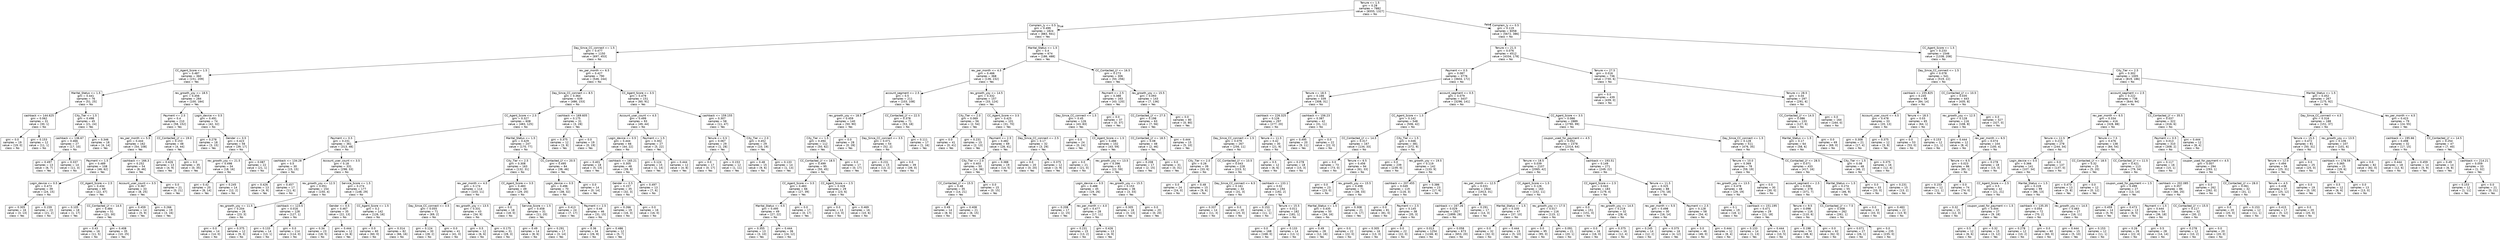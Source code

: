 digraph Tree {
node [shape=box, fontname="helvetica"] ;
edge [fontname="helvetica"] ;
0 [label="Tenure <= 1.5\ngini = 0.28\nsamples = 7882\nvalue = [6555, 1327]\nclass = No"] ;
1 [label="Complain_ly <= 0.5\ngini = 0.499\nsamples = 1824\nvalue = [883, 941]\nclass = Yes"] ;
0 -> 1 [labeldistance=2.5, labelangle=45, headlabel="True"] ;
2 [label="Day_Since_CC_connect <= 1.5\ngini = 0.477\nsamples = 1150\nvalue = [697, 453]\nclass = No"] ;
1 -> 2 ;
3 [label="CC_Agent_Score <= 1.5\ngini = 0.487\nsamples = 360\nvalue = [151, 209]\nclass = Yes"] ;
2 -> 3 ;
4 [label="Marital_Status <= 1.5\ngini = 0.441\nsamples = 76\nvalue = [51, 25]\nclass = No"] ;
3 -> 4 ;
5 [label="cashback <= 144.625\ngini = 0.062\nsamples = 31\nvalue = [30, 1]\nclass = No"] ;
4 -> 5 ;
6 [label="gini = 0.0\nsamples = 19\nvalue = [19, 0]\nclass = No"] ;
5 -> 6 ;
7 [label="gini = 0.153\nsamples = 12\nvalue = [11, 1]\nclass = No"] ;
5 -> 7 ;
8 [label="City_Tier <= 1.5\ngini = 0.498\nsamples = 45\nvalue = [21, 24]\nclass = Yes"] ;
4 -> 8 ;
9 [label="cashback <= 136.67\ngini = 0.466\nsamples = 27\nvalue = [17, 10]\nclass = No"] ;
8 -> 9 ;
10 [label="gini = 0.497\nsamples = 13\nvalue = [6, 7]\nclass = Yes"] ;
9 -> 10 ;
11 [label="gini = 0.337\nsamples = 14\nvalue = [11, 3]\nclass = No"] ;
9 -> 11 ;
12 [label="gini = 0.346\nsamples = 18\nvalue = [4, 14]\nclass = Yes"] ;
8 -> 12 ;
13 [label="rev_growth_yoy <= 18.5\ngini = 0.456\nsamples = 284\nvalue = [100, 184]\nclass = Yes"] ;
3 -> 13 ;
14 [label="Payment <= 2.5\ngini = 0.4\nsamples = 210\nvalue = [58, 152]\nclass = Yes"] ;
13 -> 14 ;
15 [label="rev_per_month <= 5.5\ngini = 0.444\nsamples = 162\nvalue = [54, 108]\nclass = Yes"] ;
14 -> 15 ;
16 [label="Payment <= 1.5\ngini = 0.489\nsamples = 108\nvalue = [46, 62]\nclass = Yes"] ;
15 -> 16 ;
17 [label="Login_device <= 0.5\ngini = 0.473\nsamples = 39\nvalue = [24, 15]\nclass = No"] ;
16 -> 17 ;
18 [label="gini = 0.305\nsamples = 16\nvalue = [3, 13]\nclass = Yes"] ;
17 -> 18 ;
19 [label="gini = 0.159\nsamples = 23\nvalue = [21, 2]\nclass = No"] ;
17 -> 19 ;
20 [label="CC_Agent_Score <= 2.5\ngini = 0.434\nsamples = 69\nvalue = [22, 47]\nclass = Yes"] ;
16 -> 20 ;
21 [label="gini = 0.105\nsamples = 18\nvalue = [1, 17]\nclass = Yes"] ;
20 -> 21 ;
22 [label="CC_Contacted_LY <= 14.5\ngini = 0.484\nsamples = 51\nvalue = [21, 30]\nclass = Yes"] ;
20 -> 22 ;
23 [label="gini = 0.43\nsamples = 16\nvalue = [11, 5]\nclass = No"] ;
22 -> 23 ;
24 [label="gini = 0.408\nsamples = 35\nvalue = [10, 25]\nclass = Yes"] ;
22 -> 24 ;
25 [label="cashback <= 166.3\ngini = 0.252\nsamples = 54\nvalue = [8, 46]\nclass = Yes"] ;
15 -> 25 ;
26 [label="Account_user_count <= 3.5\ngini = 0.367\nsamples = 33\nvalue = [8, 25]\nclass = Yes"] ;
25 -> 26 ;
27 [label="gini = 0.459\nsamples = 14\nvalue = [5, 9]\nclass = Yes"] ;
26 -> 27 ;
28 [label="gini = 0.266\nsamples = 19\nvalue = [3, 16]\nclass = Yes"] ;
26 -> 28 ;
29 [label="gini = 0.0\nsamples = 21\nvalue = [0, 21]\nclass = Yes"] ;
25 -> 29 ;
30 [label="CC_Contacted_LY <= 19.0\ngini = 0.153\nsamples = 48\nvalue = [4, 44]\nclass = Yes"] ;
14 -> 30 ;
31 [label="gini = 0.426\nsamples = 13\nvalue = [4, 9]\nclass = Yes"] ;
30 -> 31 ;
32 [label="gini = 0.0\nsamples = 35\nvalue = [0, 35]\nclass = Yes"] ;
30 -> 32 ;
33 [label="Login_device <= 0.5\ngini = 0.491\nsamples = 74\nvalue = [42, 32]\nclass = No"] ;
13 -> 33 ;
34 [label="gini = 0.278\nsamples = 18\nvalue = [3, 15]\nclass = Yes"] ;
33 -> 34 ;
35 [label="Gender <= 0.5\ngini = 0.423\nsamples = 56\nvalue = [39, 17]\nclass = No"] ;
33 -> 35 ;
36 [label="rev_growth_yoy <= 21.5\ngini = 0.498\nsamples = 34\nvalue = [18, 16]\nclass = No"] ;
35 -> 36 ;
37 [label="gini = 0.42\nsamples = 20\nvalue = [6, 14]\nclass = Yes"] ;
36 -> 37 ;
38 [label="gini = 0.245\nsamples = 14\nvalue = [12, 2]\nclass = No"] ;
36 -> 38 ;
39 [label="gini = 0.087\nsamples = 22\nvalue = [21, 1]\nclass = No"] ;
35 -> 39 ;
40 [label="rev_per_month <= 6.5\ngini = 0.427\nsamples = 790\nvalue = [546, 244]\nclass = No"] ;
2 -> 40 ;
41 [label="Day_Since_CC_connect <= 8.5\ngini = 0.364\nsamples = 639\nvalue = [486, 153]\nclass = No"] ;
40 -> 41 ;
42 [label="CC_Agent_Score <= 2.5\ngini = 0.327\nsamples = 608\nvalue = [483, 125]\nclass = No"] ;
41 -> 42 ;
43 [label="Payment <= 0.5\ngini = 0.231\nsamples = 361\nvalue = [313, 48]\nclass = No"] ;
42 -> 43 ;
44 [label="cashback <= 134.28\ngini = 0.5\nsamples = 30\nvalue = [15, 15]\nclass = No"] ;
43 -> 44 ;
45 [label="gini = 0.426\nsamples = 13\nvalue = [4, 9]\nclass = Yes"] ;
44 -> 45 ;
46 [label="gini = 0.457\nsamples = 17\nvalue = [11, 6]\nclass = No"] ;
44 -> 46 ;
47 [label="Account_user_count <= 3.5\ngini = 0.18\nsamples = 331\nvalue = [298, 33]\nclass = No"] ;
43 -> 47 ;
48 [label="rev_growth_yoy <= 12.5\ngini = 0.051\nsamples = 154\nvalue = [150, 4]\nclass = No"] ;
47 -> 48 ;
49 [label="rev_growth_yoy <= 11.5\ngini = 0.204\nsamples = 26\nvalue = [23, 3]\nclass = No"] ;
48 -> 49 ;
50 [label="gini = 0.0\nsamples = 14\nvalue = [14, 0]\nclass = No"] ;
49 -> 50 ;
51 [label="gini = 0.375\nsamples = 12\nvalue = [9, 3]\nclass = No"] ;
49 -> 51 ;
52 [label="cashback <= 123.5\ngini = 0.016\nsamples = 128\nvalue = [127, 1]\nclass = No"] ;
48 -> 52 ;
53 [label="gini = 0.133\nsamples = 14\nvalue = [13, 1]\nclass = No"] ;
52 -> 53 ;
54 [label="gini = 0.0\nsamples = 114\nvalue = [114, 0]\nclass = No"] ;
52 -> 54 ;
55 [label="Service_Score <= 1.5\ngini = 0.274\nsamples = 177\nvalue = [148, 29]\nclass = No"] ;
47 -> 55 ;
56 [label="Gender <= 0.5\ngini = 0.467\nsamples = 35\nvalue = [22, 13]\nclass = No"] ;
55 -> 56 ;
57 [label="gini = 0.34\nsamples = 23\nvalue = [18, 5]\nclass = No"] ;
56 -> 57 ;
58 [label="gini = 0.444\nsamples = 12\nvalue = [4, 8]\nclass = Yes"] ;
56 -> 58 ;
59 [label="CC_Agent_Score <= 1.5\ngini = 0.2\nsamples = 142\nvalue = [126, 16]\nclass = No"] ;
55 -> 59 ;
60 [label="gini = 0.0\nsamples = 60\nvalue = [60, 0]\nclass = No"] ;
59 -> 60 ;
61 [label="gini = 0.314\nsamples = 82\nvalue = [66, 16]\nclass = No"] ;
59 -> 61 ;
62 [label="Marital_Status <= 1.5\ngini = 0.429\nsamples = 247\nvalue = [170, 77]\nclass = No"] ;
42 -> 62 ;
63 [label="City_Tier <= 2.5\ngini = 0.308\nsamples = 163\nvalue = [132, 31]\nclass = No"] ;
62 -> 63 ;
64 [label="rev_per_month <= 4.5\ngini = 0.174\nsamples = 114\nvalue = [103, 11]\nclass = No"] ;
63 -> 64 ;
65 [label="Day_Since_CC_connect <= 3.5\ngini = 0.055\nsamples = 71\nvalue = [69, 2]\nclass = No"] ;
64 -> 65 ;
66 [label="gini = 0.124\nsamples = 30\nvalue = [28, 2]\nclass = No"] ;
65 -> 66 ;
67 [label="gini = 0.0\nsamples = 41\nvalue = [41, 0]\nclass = No"] ;
65 -> 67 ;
68 [label="rev_growth_yoy <= 13.5\ngini = 0.331\nsamples = 43\nvalue = [34, 9]\nclass = No"] ;
64 -> 68 ;
69 [label="gini = 0.5\nsamples = 12\nvalue = [6, 6]\nclass = No"] ;
68 -> 69 ;
70 [label="gini = 0.175\nsamples = 31\nvalue = [28, 3]\nclass = No"] ;
68 -> 70 ;
71 [label="CC_Agent_Score <= 3.5\ngini = 0.483\nsamples = 49\nvalue = [29, 20]\nclass = No"] ;
63 -> 71 ;
72 [label="gini = 0.0\nsamples = 18\nvalue = [18, 0]\nclass = No"] ;
71 -> 72 ;
73 [label="Service_Score <= 1.5\ngini = 0.458\nsamples = 31\nvalue = [11, 20]\nclass = Yes"] ;
71 -> 73 ;
74 [label="gini = 0.49\nsamples = 14\nvalue = [8, 6]\nclass = No"] ;
73 -> 74 ;
75 [label="gini = 0.291\nsamples = 17\nvalue = [3, 14]\nclass = Yes"] ;
73 -> 75 ;
76 [label="CC_Contacted_LY <= 20.5\ngini = 0.495\nsamples = 84\nvalue = [38, 46]\nclass = Yes"] ;
62 -> 76 ;
77 [label="Login_device <= 0.5\ngini = 0.496\nsamples = 70\nvalue = [38, 32]\nclass = No"] ;
76 -> 77 ;
78 [label="gini = 0.413\nsamples = 24\nvalue = [7, 17]\nclass = Yes"] ;
77 -> 78 ;
79 [label="Payment <= 2.5\ngini = 0.44\nsamples = 46\nvalue = [31, 15]\nclass = No"] ;
77 -> 79 ;
80 [label="gini = 0.36\nsamples = 34\nvalue = [26, 8]\nclass = No"] ;
79 -> 80 ;
81 [label="gini = 0.486\nsamples = 12\nvalue = [5, 7]\nclass = Yes"] ;
79 -> 81 ;
82 [label="gini = 0.0\nsamples = 14\nvalue = [0, 14]\nclass = Yes"] ;
76 -> 82 ;
83 [label="cashback <= 169.605\ngini = 0.175\nsamples = 31\nvalue = [3, 28]\nclass = Yes"] ;
41 -> 83 ;
84 [label="gini = 0.375\nsamples = 12\nvalue = [3, 9]\nclass = Yes"] ;
83 -> 84 ;
85 [label="gini = 0.0\nsamples = 19\nvalue = [0, 19]\nclass = Yes"] ;
83 -> 85 ;
86 [label="CC_Agent_Score <= 3.5\ngini = 0.479\nsamples = 151\nvalue = [60, 91]\nclass = Yes"] ;
40 -> 86 ;
87 [label="Account_user_count <= 4.5\ngini = 0.499\nsamples = 93\nvalue = [49, 44]\nclass = No"] ;
86 -> 87 ;
88 [label="Login_device <= 0.5\ngini = 0.444\nsamples = 66\nvalue = [44, 22]\nclass = No"] ;
87 -> 88 ;
89 [label="gini = 0.401\nsamples = 18\nvalue = [5, 13]\nclass = Yes"] ;
88 -> 89 ;
90 [label="cashback <= 165.21\ngini = 0.305\nsamples = 48\nvalue = [39, 9]\nclass = No"] ;
88 -> 90 ;
91 [label="Gender <= 0.5\ngini = 0.157\nsamples = 35\nvalue = [32, 3]\nclass = No"] ;
90 -> 91 ;
92 [label="gini = 0.266\nsamples = 19\nvalue = [16, 3]\nclass = No"] ;
91 -> 92 ;
93 [label="gini = 0.0\nsamples = 16\nvalue = [16, 0]\nclass = No"] ;
91 -> 93 ;
94 [label="gini = 0.497\nsamples = 13\nvalue = [7, 6]\nclass = No"] ;
90 -> 94 ;
95 [label="Payment <= 1.5\ngini = 0.302\nsamples = 27\nvalue = [5, 22]\nclass = Yes"] ;
87 -> 95 ;
96 [label="gini = 0.124\nsamples = 15\nvalue = [1, 14]\nclass = Yes"] ;
95 -> 96 ;
97 [label="gini = 0.444\nsamples = 12\nvalue = [4, 8]\nclass = Yes"] ;
95 -> 97 ;
98 [label="cashback <= 159.155\ngini = 0.307\nsamples = 58\nvalue = [11, 47]\nclass = Yes"] ;
86 -> 98 ;
99 [label="Tenure <= 0.5\ngini = 0.067\nsamples = 29\nvalue = [1, 28]\nclass = Yes"] ;
98 -> 99 ;
100 [label="gini = 0.0\nsamples = 17\nvalue = [0, 17]\nclass = Yes"] ;
99 -> 100 ;
101 [label="gini = 0.153\nsamples = 12\nvalue = [1, 11]\nclass = Yes"] ;
99 -> 101 ;
102 [label="City_Tier <= 2.0\ngini = 0.452\nsamples = 29\nvalue = [10, 19]\nclass = Yes"] ;
98 -> 102 ;
103 [label="gini = 0.48\nsamples = 15\nvalue = [9, 6]\nclass = No"] ;
102 -> 103 ;
104 [label="gini = 0.133\nsamples = 14\nvalue = [1, 13]\nclass = Yes"] ;
102 -> 104 ;
105 [label="Marital_Status <= 1.5\ngini = 0.4\nsamples = 674\nvalue = [186, 488]\nclass = Yes"] ;
1 -> 105 ;
106 [label="rev_per_month <= 4.5\ngini = 0.466\nsamples = 368\nvalue = [136, 232]\nclass = Yes"] ;
105 -> 106 ;
107 [label="account_segment <= 2.5\ngini = 0.5\nsamples = 211\nvalue = [103, 108]\nclass = Yes"] ;
106 -> 107 ;
108 [label="rev_growth_yoy <= 18.5\ngini = 0.459\nsamples = 140\nvalue = [50, 90]\nclass = Yes"] ;
107 -> 108 ;
109 [label="City_Tier <= 1.5\ngini = 0.494\nsamples = 112\nvalue = [50, 62]\nclass = Yes"] ;
108 -> 109 ;
110 [label="CC_Contacted_LY <= 18.5\ngini = 0.499\nsamples = 95\nvalue = [50, 45]\nclass = No"] ;
109 -> 110 ;
111 [label="CC_Agent_Score <= 3.5\ngini = 0.483\nsamples = 66\nvalue = [27, 39]\nclass = Yes"] ;
110 -> 111 ;
112 [label="Marital_Status <= 0.5\ngini = 0.495\nsamples = 49\nvalue = [27, 22]\nclass = No"] ;
111 -> 112 ;
113 [label="gini = 0.355\nsamples = 13\nvalue = [3, 10]\nclass = Yes"] ;
112 -> 113 ;
114 [label="gini = 0.444\nsamples = 36\nvalue = [24, 12]\nclass = No"] ;
112 -> 114 ;
115 [label="gini = 0.0\nsamples = 17\nvalue = [0, 17]\nclass = Yes"] ;
111 -> 115 ;
116 [label="CC_Agent_Score <= 2.5\ngini = 0.328\nsamples = 29\nvalue = [23, 6]\nclass = No"] ;
110 -> 116 ;
117 [label="gini = 0.0\nsamples = 13\nvalue = [13, 0]\nclass = No"] ;
116 -> 117 ;
118 [label="gini = 0.469\nsamples = 16\nvalue = [10, 6]\nclass = No"] ;
116 -> 118 ;
119 [label="gini = 0.0\nsamples = 17\nvalue = [0, 17]\nclass = Yes"] ;
109 -> 119 ;
120 [label="gini = 0.0\nsamples = 28\nvalue = [0, 28]\nclass = Yes"] ;
108 -> 120 ;
121 [label="CC_Contacted_LY <= 22.5\ngini = 0.378\nsamples = 71\nvalue = [53, 18]\nclass = No"] ;
107 -> 121 ;
122 [label="Day_Since_CC_connect <= 3.5\ngini = 0.071\nsamples = 54\nvalue = [52, 2]\nclass = No"] ;
121 -> 122 ;
123 [label="gini = 0.231\nsamples = 15\nvalue = [13, 2]\nclass = No"] ;
122 -> 123 ;
124 [label="gini = 0.0\nsamples = 39\nvalue = [39, 0]\nclass = No"] ;
122 -> 124 ;
125 [label="gini = 0.111\nsamples = 17\nvalue = [1, 16]\nclass = Yes"] ;
121 -> 125 ;
126 [label="rev_growth_yoy <= 14.5\ngini = 0.332\nsamples = 157\nvalue = [33, 124]\nclass = Yes"] ;
106 -> 126 ;
127 [label="City_Tier <= 2.0\ngini = 0.069\nsamples = 56\nvalue = [2, 54]\nclass = Yes"] ;
126 -> 127 ;
128 [label="gini = 0.0\nsamples = 41\nvalue = [0, 41]\nclass = Yes"] ;
127 -> 128 ;
129 [label="gini = 0.231\nsamples = 15\nvalue = [2, 13]\nclass = Yes"] ;
127 -> 129 ;
130 [label="CC_Agent_Score <= 3.5\ngini = 0.425\nsamples = 101\nvalue = [31, 70]\nclass = Yes"] ;
126 -> 130 ;
131 [label="Payment <= 2.5\ngini = 0.482\nsamples = 69\nvalue = [28, 41]\nclass = Yes"] ;
130 -> 131 ;
132 [label="City_Tier <= 2.0\ngini = 0.403\nsamples = 50\nvalue = [14, 36]\nclass = Yes"] ;
131 -> 132 ;
133 [label="CC_Contacted_LY <= 15.5\ngini = 0.48\nsamples = 35\nvalue = [14, 21]\nclass = Yes"] ;
132 -> 133 ;
134 [label="gini = 0.49\nsamples = 14\nvalue = [8, 6]\nclass = No"] ;
133 -> 134 ;
135 [label="gini = 0.408\nsamples = 21\nvalue = [6, 15]\nclass = Yes"] ;
133 -> 135 ;
136 [label="gini = 0.0\nsamples = 15\nvalue = [0, 15]\nclass = Yes"] ;
132 -> 136 ;
137 [label="gini = 0.388\nsamples = 19\nvalue = [14, 5]\nclass = No"] ;
131 -> 137 ;
138 [label="Day_Since_CC_connect <= 2.5\ngini = 0.17\nsamples = 32\nvalue = [3, 29]\nclass = Yes"] ;
130 -> 138 ;
139 [label="gini = 0.0\nsamples = 20\nvalue = [0, 20]\nclass = Yes"] ;
138 -> 139 ;
140 [label="gini = 0.375\nsamples = 12\nvalue = [3, 9]\nclass = Yes"] ;
138 -> 140 ;
141 [label="CC_Contacted_LY <= 16.5\ngini = 0.273\nsamples = 306\nvalue = [50, 256]\nclass = Yes"] ;
105 -> 141 ;
142 [label="Payment <= 2.5\ngini = 0.388\nsamples = 163\nvalue = [43, 120]\nclass = Yes"] ;
141 -> 142 ;
143 [label="Day_Since_CC_connect <= 1.5\ngini = 0.45\nsamples = 126\nvalue = [43, 83]\nclass = Yes"] ;
142 -> 143 ;
144 [label="gini = 0.0\nsamples = 24\nvalue = [0, 24]\nclass = Yes"] ;
143 -> 144 ;
145 [label="CC_Agent_Score <= 1.5\ngini = 0.488\nsamples = 102\nvalue = [43, 59]\nclass = Yes"] ;
143 -> 145 ;
146 [label="gini = 0.0\nsamples = 21\nvalue = [21, 0]\nclass = No"] ;
145 -> 146 ;
147 [label="rev_growth_yoy <= 13.5\ngini = 0.396\nsamples = 81\nvalue = [22, 59]\nclass = Yes"] ;
145 -> 147 ;
148 [label="Login_device <= 0.5\ngini = 0.488\nsamples = 45\nvalue = [19, 26]\nclass = Yes"] ;
147 -> 148 ;
149 [label="gini = 0.208\nsamples = 17\nvalue = [2, 15]\nclass = Yes"] ;
148 -> 149 ;
150 [label="rev_per_month <= 4.0\ngini = 0.477\nsamples = 28\nvalue = [17, 11]\nclass = No"] ;
148 -> 150 ;
151 [label="gini = 0.231\nsamples = 15\nvalue = [13, 2]\nclass = No"] ;
150 -> 151 ;
152 [label="gini = 0.426\nsamples = 13\nvalue = [4, 9]\nclass = Yes"] ;
150 -> 152 ;
153 [label="rev_growth_yoy <= 15.5\ngini = 0.153\nsamples = 36\nvalue = [3, 33]\nclass = Yes"] ;
147 -> 153 ;
154 [label="gini = 0.305\nsamples = 16\nvalue = [3, 13]\nclass = Yes"] ;
153 -> 154 ;
155 [label="gini = 0.0\nsamples = 20\nvalue = [0, 20]\nclass = Yes"] ;
153 -> 155 ;
156 [label="gini = 0.0\nsamples = 37\nvalue = [0, 37]\nclass = Yes"] ;
142 -> 156 ;
157 [label="rev_growth_yoy <= 15.5\ngini = 0.093\nsamples = 143\nvalue = [7, 136]\nclass = Yes"] ;
141 -> 157 ;
158 [label="CC_Contacted_LY <= 27.5\ngini = 0.198\nsamples = 63\nvalue = [7, 56]\nclass = Yes"] ;
157 -> 158 ;
159 [label="CC_Contacted_LY <= 18.5\ngini = 0.08\nsamples = 48\nvalue = [2, 46]\nclass = Yes"] ;
158 -> 159 ;
160 [label="gini = 0.208\nsamples = 17\nvalue = [2, 15]\nclass = Yes"] ;
159 -> 160 ;
161 [label="gini = 0.0\nsamples = 31\nvalue = [0, 31]\nclass = Yes"] ;
159 -> 161 ;
162 [label="gini = 0.444\nsamples = 15\nvalue = [5, 10]\nclass = Yes"] ;
158 -> 162 ;
163 [label="gini = 0.0\nsamples = 80\nvalue = [0, 80]\nclass = Yes"] ;
157 -> 163 ;
164 [label="Complain_ly <= 0.5\ngini = 0.119\nsamples = 6058\nvalue = [5672, 386]\nclass = No"] ;
0 -> 164 [labeldistance=2.5, labelangle=-45, headlabel="False"] ;
165 [label="Tenure <= 21.5\ngini = 0.076\nsamples = 4512\nvalue = [4334, 178]\nclass = No"] ;
164 -> 165 ;
166 [label="Payment <= 0.5\ngini = 0.087\nsamples = 3776\nvalue = [3604, 172]\nclass = No"] ;
165 -> 166 ;
167 [label="Tenure <= 18.5\ngini = 0.166\nsamples = 339\nvalue = [308, 31]\nclass = No"] ;
166 -> 167 ;
168 [label="cashback <= 226.325\ngini = 0.126\nsamples = 297\nvalue = [277, 20]\nclass = No"] ;
167 -> 168 ;
169 [label="Day_Since_CC_connect <= 1.5\ngini = 0.079\nsamples = 267\nvalue = [256, 11]\nclass = No"] ;
168 -> 169 ;
170 [label="City_Tier <= 2.0\ngini = 0.26\nsamples = 39\nvalue = [33, 6]\nclass = No"] ;
169 -> 170 ;
171 [label="gini = 0.0\nsamples = 24\nvalue = [24, 0]\nclass = No"] ;
170 -> 171 ;
172 [label="gini = 0.48\nsamples = 15\nvalue = [9, 6]\nclass = No"] ;
170 -> 172 ;
173 [label="CC_Contacted_LY <= 10.5\ngini = 0.043\nsamples = 228\nvalue = [223, 5]\nclass = No"] ;
169 -> 173 ;
174 [label="Day_Since_CC_connect <= 6.5\ngini = 0.161\nsamples = 34\nvalue = [31, 3]\nclass = No"] ;
173 -> 174 ;
175 [label="gini = 0.337\nsamples = 14\nvalue = [11, 3]\nclass = No"] ;
174 -> 175 ;
176 [label="gini = 0.0\nsamples = 20\nvalue = [20, 0]\nclass = No"] ;
174 -> 176 ;
177 [label="cashback <= 133.1\ngini = 0.02\nsamples = 194\nvalue = [192, 2]\nclass = No"] ;
173 -> 177 ;
178 [label="gini = 0.153\nsamples = 12\nvalue = [11, 1]\nclass = No"] ;
177 -> 178 ;
179 [label="Tenure <= 15.5\ngini = 0.011\nsamples = 182\nvalue = [181, 1]\nclass = No"] ;
177 -> 179 ;
180 [label="gini = 0.0\nsamples = 168\nvalue = [168, 0]\nclass = No"] ;
179 -> 180 ;
181 [label="gini = 0.133\nsamples = 14\nvalue = [13, 1]\nclass = No"] ;
179 -> 181 ;
182 [label="Tenure <= 11.5\ngini = 0.42\nsamples = 30\nvalue = [21, 9]\nclass = No"] ;
168 -> 182 ;
183 [label="gini = 0.5\nsamples = 12\nvalue = [6, 6]\nclass = No"] ;
182 -> 183 ;
184 [label="gini = 0.278\nsamples = 18\nvalue = [15, 3]\nclass = No"] ;
182 -> 184 ;
185 [label="cashback <= 156.23\ngini = 0.387\nsamples = 42\nvalue = [31, 11]\nclass = No"] ;
167 -> 185 ;
186 [label="gini = 0.495\nsamples = 20\nvalue = [9, 11]\nclass = Yes"] ;
185 -> 186 ;
187 [label="gini = 0.0\nsamples = 22\nvalue = [22, 0]\nclass = No"] ;
185 -> 187 ;
188 [label="account_segment <= 0.5\ngini = 0.079\nsamples = 3437\nvalue = [3296, 141]\nclass = No"] ;
166 -> 188 ;
189 [label="CC_Agent_Score <= 1.5\ngini = 0.142\nsamples = 548\nvalue = [506, 42]\nclass = No"] ;
188 -> 189 ;
190 [label="CC_Contacted_LY <= 14.5\ngini = 0.317\nsamples = 167\nvalue = [134, 33]\nclass = No"] ;
189 -> 190 ;
191 [label="gini = 0.0\nsamples = 73\nvalue = [73, 0]\nclass = No"] ;
190 -> 191 ;
192 [label="Tenure <= 6.5\ngini = 0.456\nsamples = 94\nvalue = [61, 33]\nclass = No"] ;
190 -> 192 ;
193 [label="gini = 0.0\nsamples = 23\nvalue = [23, 0]\nclass = No"] ;
192 -> 193 ;
194 [label="rev_growth_yoy <= 15.5\ngini = 0.498\nsamples = 71\nvalue = [38, 33]\nclass = No"] ;
192 -> 194 ;
195 [label="Marital_Status <= 1.5\ngini = 0.435\nsamples = 50\nvalue = [34, 16]\nclass = No"] ;
194 -> 195 ;
196 [label="gini = 0.49\nsamples = 28\nvalue = [12, 16]\nclass = Yes"] ;
195 -> 196 ;
197 [label="gini = 0.0\nsamples = 22\nvalue = [22, 0]\nclass = No"] ;
195 -> 197 ;
198 [label="gini = 0.308\nsamples = 21\nvalue = [4, 17]\nclass = Yes"] ;
194 -> 198 ;
199 [label="City_Tier <= 1.5\ngini = 0.046\nsamples = 381\nvalue = [372, 9]\nclass = No"] ;
189 -> 199 ;
200 [label="gini = 0.0\nsamples = 239\nvalue = [239, 0]\nclass = No"] ;
199 -> 200 ;
201 [label="rev_growth_yoy <= 19.5\ngini = 0.119\nsamples = 142\nvalue = [133, 9]\nclass = No"] ;
199 -> 201 ;
202 [label="cashback <= 207.455\ngini = 0.049\nsamples = 119\nvalue = [116, 3]\nclass = No"] ;
201 -> 202 ;
203 [label="gini = 0.0\nsamples = 81\nvalue = [81, 0]\nclass = No"] ;
202 -> 203 ;
204 [label="Payment <= 2.5\ngini = 0.145\nsamples = 38\nvalue = [35, 3]\nclass = No"] ;
202 -> 204 ;
205 [label="gini = 0.305\nsamples = 16\nvalue = [13, 3]\nclass = No"] ;
204 -> 205 ;
206 [label="gini = 0.0\nsamples = 22\nvalue = [22, 0]\nclass = No"] ;
204 -> 206 ;
207 [label="gini = 0.386\nsamples = 23\nvalue = [17, 6]\nclass = No"] ;
201 -> 207 ;
208 [label="CC_Agent_Score <= 3.5\ngini = 0.066\nsamples = 2889\nvalue = [2790, 99]\nclass = No"] ;
188 -> 208 ;
209 [label="coupon_used_for_payment <= 4.5\ngini = 0.052\nsamples = 2378\nvalue = [2314, 64]\nclass = No"] ;
208 -> 209 ;
210 [label="Tenure <= 18.5\ngini = 0.039\nsamples = 2107\nvalue = [2065, 42]\nclass = No"] ;
209 -> 210 ;
211 [label="rev_per_month <= 12.5\ngini = 0.031\nsamples = 1944\nvalue = [1913, 31]\nclass = No"] ;
210 -> 211 ;
212 [label="cashback <= 167.26\ngini = 0.029\nsamples = 1927\nvalue = [1899, 28]\nclass = No"] ;
211 -> 212 ;
213 [label="gini = 0.013\nsamples = 1254\nvalue = [1246, 8]\nclass = No"] ;
212 -> 213 ;
214 [label="gini = 0.058\nsamples = 673\nvalue = [653, 20]\nclass = No"] ;
212 -> 214 ;
215 [label="gini = 0.291\nsamples = 17\nvalue = [14, 3]\nclass = No"] ;
211 -> 215 ;
216 [label="CC_Agent_Score <= 1.5\ngini = 0.126\nsamples = 163\nvalue = [152, 11]\nclass = No"] ;
210 -> 216 ;
217 [label="Marital_Status <= 1.5\ngini = 0.335\nsamples = 47\nvalue = [37, 10]\nclass = No"] ;
216 -> 217 ;
218 [label="gini = 0.0\nsamples = 32\nvalue = [32, 0]\nclass = No"] ;
217 -> 218 ;
219 [label="gini = 0.444\nsamples = 15\nvalue = [5, 10]\nclass = Yes"] ;
217 -> 219 ;
220 [label="rev_growth_yoy <= 17.5\ngini = 0.017\nsamples = 116\nvalue = [115, 1]\nclass = No"] ;
216 -> 220 ;
221 [label="gini = 0.0\nsamples = 95\nvalue = [95, 0]\nclass = No"] ;
220 -> 221 ;
222 [label="gini = 0.091\nsamples = 21\nvalue = [20, 1]\nclass = No"] ;
220 -> 222 ;
223 [label="cashback <= 193.51\ngini = 0.149\nsamples = 271\nvalue = [249, 22]\nclass = No"] ;
209 -> 223 ;
224 [label="CC_Agent_Score <= 2.5\ngini = 0.043\nsamples = 183\nvalue = [179, 4]\nclass = No"] ;
223 -> 224 ;
225 [label="gini = 0.0\nsamples = 151\nvalue = [151, 0]\nclass = No"] ;
224 -> 225 ;
226 [label="rev_growth_yoy <= 14.5\ngini = 0.219\nsamples = 32\nvalue = [28, 4]\nclass = No"] ;
224 -> 226 ;
227 [label="gini = 0.0\nsamples = 16\nvalue = [16, 0]\nclass = No"] ;
226 -> 227 ;
228 [label="gini = 0.375\nsamples = 16\nvalue = [12, 4]\nclass = No"] ;
226 -> 228 ;
229 [label="Tenure <= 11.5\ngini = 0.325\nsamples = 88\nvalue = [70, 18]\nclass = No"] ;
223 -> 229 ;
230 [label="rev_per_month <= 5.5\ngini = 0.498\nsamples = 30\nvalue = [16, 14]\nclass = No"] ;
229 -> 230 ;
231 [label="gini = 0.245\nsamples = 14\nvalue = [12, 2]\nclass = No"] ;
230 -> 231 ;
232 [label="gini = 0.375\nsamples = 16\nvalue = [4, 12]\nclass = Yes"] ;
230 -> 232 ;
233 [label="Payment <= 2.5\ngini = 0.128\nsamples = 58\nvalue = [54, 4]\nclass = No"] ;
229 -> 233 ;
234 [label="gini = 0.0\nsamples = 46\nvalue = [46, 0]\nclass = No"] ;
233 -> 234 ;
235 [label="gini = 0.444\nsamples = 12\nvalue = [8, 4]\nclass = No"] ;
233 -> 235 ;
236 [label="Day_Since_CC_connect <= 1.5\ngini = 0.128\nsamples = 511\nvalue = [476, 35]\nclass = No"] ;
208 -> 236 ;
237 [label="Tenure <= 10.0\ngini = 0.369\nsamples = 78\nvalue = [59, 19]\nclass = No"] ;
236 -> 237 ;
238 [label="rev_growth_yoy <= 13.5\ngini = 0.478\nsamples = 48\nvalue = [29, 19]\nclass = No"] ;
237 -> 238 ;
239 [label="gini = 0.1\nsamples = 19\nvalue = [18, 1]\nclass = No"] ;
238 -> 239 ;
240 [label="cashback <= 151.195\ngini = 0.471\nsamples = 29\nvalue = [11, 18]\nclass = Yes"] ;
238 -> 240 ;
241 [label="gini = 0.133\nsamples = 14\nvalue = [1, 13]\nclass = Yes"] ;
240 -> 241 ;
242 [label="gini = 0.444\nsamples = 15\nvalue = [10, 5]\nclass = No"] ;
240 -> 242 ;
243 [label="gini = 0.0\nsamples = 30\nvalue = [30, 0]\nclass = No"] ;
237 -> 243 ;
244 [label="CC_Contacted_LY <= 28.5\ngini = 0.071\nsamples = 433\nvalue = [417, 16]\nclass = No"] ;
236 -> 244 ;
245 [label="account_segment <= 2.5\ngini = 0.036\nsamples = 378\nvalue = [371, 7]\nclass = No"] ;
244 -> 245 ;
246 [label="Tenure <= 9.5\ngini = 0.098\nsamples = 116\nvalue = [110, 6]\nclass = No"] ;
245 -> 246 ;
247 [label="gini = 0.198\nsamples = 54\nvalue = [48, 6]\nclass = No"] ;
246 -> 247 ;
248 [label="gini = 0.0\nsamples = 62\nvalue = [62, 0]\nclass = No"] ;
246 -> 248 ;
249 [label="CC_Contacted_LY <= 7.5\ngini = 0.008\nsamples = 262\nvalue = [261, 1]\nclass = No"] ;
245 -> 249 ;
250 [label="gini = 0.071\nsamples = 27\nvalue = [26, 1]\nclass = No"] ;
249 -> 250 ;
251 [label="gini = 0.0\nsamples = 235\nvalue = [235, 0]\nclass = No"] ;
249 -> 251 ;
252 [label="Marital_Status <= 1.5\ngini = 0.274\nsamples = 55\nvalue = [46, 9]\nclass = No"] ;
244 -> 252 ;
253 [label="gini = 0.0\nsamples = 33\nvalue = [33, 0]\nclass = No"] ;
252 -> 253 ;
254 [label="gini = 0.483\nsamples = 22\nvalue = [13, 9]\nclass = No"] ;
252 -> 254 ;
255 [label="Tenure <= 27.5\ngini = 0.016\nsamples = 736\nvalue = [730, 6]\nclass = No"] ;
165 -> 255 ;
256 [label="gini = 0.0\nsamples = 439\nvalue = [439, 0]\nclass = No"] ;
255 -> 256 ;
257 [label="Tenure <= 28.5\ngini = 0.04\nsamples = 297\nvalue = [291, 6]\nclass = No"] ;
255 -> 257 ;
258 [label="CC_Contacted_LY <= 14.5\ngini = 0.086\nsamples = 133\nvalue = [127, 6]\nclass = No"] ;
257 -> 258 ;
259 [label="Marital_Status <= 1.5\ngini = 0.17\nsamples = 64\nvalue = [58, 6]\nclass = No"] ;
258 -> 259 ;
260 [label="City_Tier <= 1.5\ngini = 0.08\nsamples = 48\nvalue = [46, 2]\nclass = No"] ;
259 -> 260 ;
261 [label="gini = 0.0\nsamples = 33\nvalue = [33, 0]\nclass = No"] ;
260 -> 261 ;
262 [label="gini = 0.231\nsamples = 15\nvalue = [13, 2]\nclass = No"] ;
260 -> 262 ;
263 [label="gini = 0.375\nsamples = 16\nvalue = [12, 4]\nclass = No"] ;
259 -> 263 ;
264 [label="gini = 0.0\nsamples = 69\nvalue = [69, 0]\nclass = No"] ;
258 -> 264 ;
265 [label="gini = 0.0\nsamples = 164\nvalue = [164, 0]\nclass = No"] ;
257 -> 265 ;
266 [label="CC_Agent_Score <= 1.5\ngini = 0.233\nsamples = 1546\nvalue = [1338, 208]\nclass = No"] ;
164 -> 266 ;
267 [label="Day_Since_CC_connect <= 1.5\ngini = 0.078\nsamples = 541\nvalue = [519, 22]\nclass = No"] ;
266 -> 267 ;
268 [label="cashback <= 155.825\ngini = 0.245\nsamples = 98\nvalue = [84, 14]\nclass = No"] ;
267 -> 268 ;
269 [label="Account_user_count <= 4.5\ngini = 0.478\nsamples = 33\nvalue = [20, 13]\nclass = No"] ;
268 -> 269 ;
270 [label="gini = 0.308\nsamples = 21\nvalue = [17, 4]\nclass = No"] ;
269 -> 270 ;
271 [label="gini = 0.375\nsamples = 12\nvalue = [3, 9]\nclass = Yes"] ;
269 -> 271 ;
272 [label="Tenure <= 18.5\ngini = 0.03\nsamples = 65\nvalue = [64, 1]\nclass = No"] ;
268 -> 272 ;
273 [label="gini = 0.0\nsamples = 53\nvalue = [53, 0]\nclass = No"] ;
272 -> 273 ;
274 [label="gini = 0.153\nsamples = 12\nvalue = [11, 1]\nclass = No"] ;
272 -> 274 ;
275 [label="CC_Contacted_LY <= 10.5\ngini = 0.035\nsamples = 443\nvalue = [435, 8]\nclass = No"] ;
267 -> 275 ;
276 [label="rev_growth_yoy <= 12.5\ngini = 0.128\nsamples = 116\nvalue = [108, 8]\nclass = No"] ;
275 -> 276 ;
277 [label="gini = 0.444\nsamples = 12\nvalue = [8, 4]\nclass = No"] ;
276 -> 277 ;
278 [label="rev_per_month <= 6.5\ngini = 0.074\nsamples = 104\nvalue = [100, 4]\nclass = No"] ;
276 -> 278 ;
279 [label="Tenure <= 6.5\ngini = 0.023\nsamples = 86\nvalue = [85, 1]\nclass = No"] ;
278 -> 279 ;
280 [label="gini = 0.153\nsamples = 12\nvalue = [11, 1]\nclass = No"] ;
279 -> 280 ;
281 [label="gini = 0.0\nsamples = 74\nvalue = [74, 0]\nclass = No"] ;
279 -> 281 ;
282 [label="gini = 0.278\nsamples = 18\nvalue = [15, 3]\nclass = No"] ;
278 -> 282 ;
283 [label="gini = 0.0\nsamples = 327\nvalue = [327, 0]\nclass = No"] ;
275 -> 283 ;
284 [label="City_Tier <= 2.5\ngini = 0.302\nsamples = 1005\nvalue = [819, 186]\nclass = No"] ;
266 -> 284 ;
285 [label="account_segment <= 2.5\ngini = 0.222\nsamples = 738\nvalue = [644, 94]\nclass = No"] ;
284 -> 285 ;
286 [label="rev_per_month <= 6.5\ngini = 0.334\nsamples = 416\nvalue = [328, 88]\nclass = No"] ;
285 -> 286 ;
287 [label="Tenure <= 11.5\ngini = 0.215\nsamples = 278\nvalue = [244, 34]\nclass = No"] ;
286 -> 287 ;
288 [label="Login_device <= 0.5\ngini = 0.366\nsamples = 141\nvalue = [107, 34]\nclass = No"] ;
287 -> 288 ;
289 [label="CC_Agent_Score <= 2.5\ngini = 0.5\nsamples = 42\nvalue = [21, 21]\nclass = No"] ;
288 -> 289 ;
290 [label="gini = 0.32\nsamples = 15\nvalue = [12, 3]\nclass = No"] ;
289 -> 290 ;
291 [label="coupon_used_for_payment <= 1.5\ngini = 0.444\nsamples = 27\nvalue = [9, 18]\nclass = Yes"] ;
289 -> 291 ;
292 [label="gini = 0.5\nsamples = 12\nvalue = [6, 6]\nclass = No"] ;
291 -> 292 ;
293 [label="gini = 0.32\nsamples = 15\nvalue = [3, 12]\nclass = Yes"] ;
291 -> 293 ;
294 [label="Marital_Status <= 1.5\ngini = 0.228\nsamples = 99\nvalue = [86, 13]\nclass = No"] ;
288 -> 294 ;
295 [label="cashback <= 135.35\ngini = 0.054\nsamples = 72\nvalue = [70, 2]\nclass = No"] ;
294 -> 295 ;
296 [label="gini = 0.278\nsamples = 12\nvalue = [10, 2]\nclass = No"] ;
295 -> 296 ;
297 [label="gini = 0.0\nsamples = 60\nvalue = [60, 0]\nclass = No"] ;
295 -> 297 ;
298 [label="rev_growth_yoy <= 14.5\ngini = 0.483\nsamples = 27\nvalue = [16, 11]\nclass = No"] ;
294 -> 298 ;
299 [label="gini = 0.444\nsamples = 15\nvalue = [5, 10]\nclass = Yes"] ;
298 -> 299 ;
300 [label="gini = 0.153\nsamples = 12\nvalue = [11, 1]\nclass = No"] ;
298 -> 300 ;
301 [label="gini = 0.0\nsamples = 137\nvalue = [137, 0]\nclass = No"] ;
287 -> 301 ;
302 [label="Tenure <= 7.5\ngini = 0.476\nsamples = 138\nvalue = [84, 54]\nclass = No"] ;
286 -> 302 ;
303 [label="CC_Contacted_LY <= 18.5\ngini = 0.32\nsamples = 25\nvalue = [5, 20]\nclass = Yes"] ;
302 -> 303 ;
304 [label="gini = 0.473\nsamples = 13\nvalue = [5, 8]\nclass = Yes"] ;
303 -> 304 ;
305 [label="gini = 0.0\nsamples = 12\nvalue = [0, 12]\nclass = Yes"] ;
303 -> 305 ;
306 [label="CC_Contacted_LY <= 11.5\ngini = 0.421\nsamples = 113\nvalue = [79, 34]\nclass = No"] ;
302 -> 306 ;
307 [label="coupon_used_for_payment <= 1.5\ngini = 0.499\nsamples = 27\nvalue = [13, 14]\nclass = Yes"] ;
306 -> 307 ;
308 [label="gini = 0.459\nsamples = 14\nvalue = [5, 9]\nclass = Yes"] ;
307 -> 308 ;
309 [label="gini = 0.473\nsamples = 13\nvalue = [8, 5]\nclass = No"] ;
307 -> 309 ;
310 [label="cashback <= 202.085\ngini = 0.357\nsamples = 86\nvalue = [66, 20]\nclass = No"] ;
306 -> 310 ;
311 [label="Payment <= 1.5\ngini = 0.444\nsamples = 54\nvalue = [36, 18]\nclass = No"] ;
310 -> 311 ;
312 [label="gini = 0.26\nsamples = 26\nvalue = [22, 4]\nclass = No"] ;
311 -> 312 ;
313 [label="gini = 0.5\nsamples = 28\nvalue = [14, 14]\nclass = No"] ;
311 -> 313 ;
314 [label="CC_Contacted_LY <= 15.5\ngini = 0.117\nsamples = 32\nvalue = [30, 2]\nclass = No"] ;
310 -> 314 ;
315 [label="gini = 0.278\nsamples = 12\nvalue = [10, 2]\nclass = No"] ;
314 -> 315 ;
316 [label="gini = 0.0\nsamples = 20\nvalue = [20, 0]\nclass = No"] ;
314 -> 316 ;
317 [label="CC_Contacted_LY <= 35.5\ngini = 0.037\nsamples = 322\nvalue = [316, 6]\nclass = No"] ;
285 -> 317 ;
318 [label="Payment <= 0.5\ngini = 0.013\nsamples = 310\nvalue = [308, 2]\nclass = No"] ;
317 -> 318 ;
319 [label="gini = 0.117\nsamples = 16\nvalue = [15, 1]\nclass = No"] ;
318 -> 319 ;
320 [label="coupon_used_for_payment <= 4.5\ngini = 0.007\nsamples = 294\nvalue = [293, 1]\nclass = No"] ;
318 -> 320 ;
321 [label="gini = 0.0\nsamples = 262\nvalue = [262, 0]\nclass = No"] ;
320 -> 321 ;
322 [label="CC_Contacted_LY <= 28.0\ngini = 0.061\nsamples = 32\nvalue = [31, 1]\nclass = No"] ;
320 -> 322 ;
323 [label="gini = 0.0\nsamples = 20\nvalue = [20, 0]\nclass = No"] ;
322 -> 323 ;
324 [label="gini = 0.153\nsamples = 12\nvalue = [11, 1]\nclass = No"] ;
322 -> 324 ;
325 [label="gini = 0.444\nsamples = 12\nvalue = [8, 4]\nclass = No"] ;
317 -> 325 ;
326 [label="Marital_Status <= 1.5\ngini = 0.452\nsamples = 267\nvalue = [175, 92]\nclass = No"] ;
284 -> 326 ;
327 [label="Day_Since_CC_connect <= 4.5\ngini = 0.316\nsamples = 188\nvalue = [151, 37]\nclass = No"] ;
326 -> 327 ;
328 [label="Tenure <= 15.5\ngini = 0.472\nsamples = 81\nvalue = [50, 31]\nclass = No"] ;
327 -> 328 ;
329 [label="Tenure <= 12.0\ngini = 0.494\nsamples = 56\nvalue = [25, 31]\nclass = Yes"] ;
328 -> 329 ;
330 [label="Tenure <= 4.5\ngini = 0.438\nsamples = 37\nvalue = [25, 12]\nclass = No"] ;
329 -> 330 ;
331 [label="gini = 0.415\nsamples = 17\nvalue = [5, 12]\nclass = Yes"] ;
330 -> 331 ;
332 [label="gini = 0.0\nsamples = 20\nvalue = [20, 0]\nclass = No"] ;
330 -> 332 ;
333 [label="gini = 0.0\nsamples = 19\nvalue = [0, 19]\nclass = Yes"] ;
329 -> 333 ;
334 [label="gini = 0.0\nsamples = 25\nvalue = [25, 0]\nclass = No"] ;
328 -> 334 ;
335 [label="rev_growth_yoy <= 13.5\ngini = 0.106\nsamples = 107\nvalue = [101, 6]\nclass = No"] ;
327 -> 335 ;
336 [label="cashback <= 178.59\ngini = 0.365\nsamples = 25\nvalue = [19, 6]\nclass = No"] ;
335 -> 336 ;
337 [label="gini = 0.5\nsamples = 12\nvalue = [6, 6]\nclass = No"] ;
336 -> 337 ;
338 [label="gini = 0.0\nsamples = 13\nvalue = [13, 0]\nclass = No"] ;
336 -> 338 ;
339 [label="gini = 0.0\nsamples = 82\nvalue = [82, 0]\nclass = No"] ;
335 -> 339 ;
340 [label="rev_per_month <= 4.5\ngini = 0.423\nsamples = 79\nvalue = [24, 55]\nclass = Yes"] ;
326 -> 340 ;
341 [label="cashback <= 195.66\ngini = 0.498\nsamples = 32\nvalue = [17, 15]\nclass = No"] ;
340 -> 341 ;
342 [label="gini = 0.444\nsamples = 18\nvalue = [12, 6]\nclass = No"] ;
341 -> 342 ;
343 [label="gini = 0.459\nsamples = 14\nvalue = [5, 9]\nclass = Yes"] ;
341 -> 343 ;
344 [label="CC_Contacted_LY <= 14.5\ngini = 0.254\nsamples = 47\nvalue = [7, 40]\nclass = Yes"] ;
340 -> 344 ;
345 [label="gini = 0.49\nsamples = 14\nvalue = [6, 8]\nclass = Yes"] ;
344 -> 345 ;
346 [label="cashback <= 214.21\ngini = 0.059\nsamples = 33\nvalue = [1, 32]\nclass = Yes"] ;
344 -> 346 ;
347 [label="gini = 0.153\nsamples = 12\nvalue = [1, 11]\nclass = Yes"] ;
346 -> 347 ;
348 [label="gini = 0.0\nsamples = 21\nvalue = [0, 21]\nclass = Yes"] ;
346 -> 348 ;
}